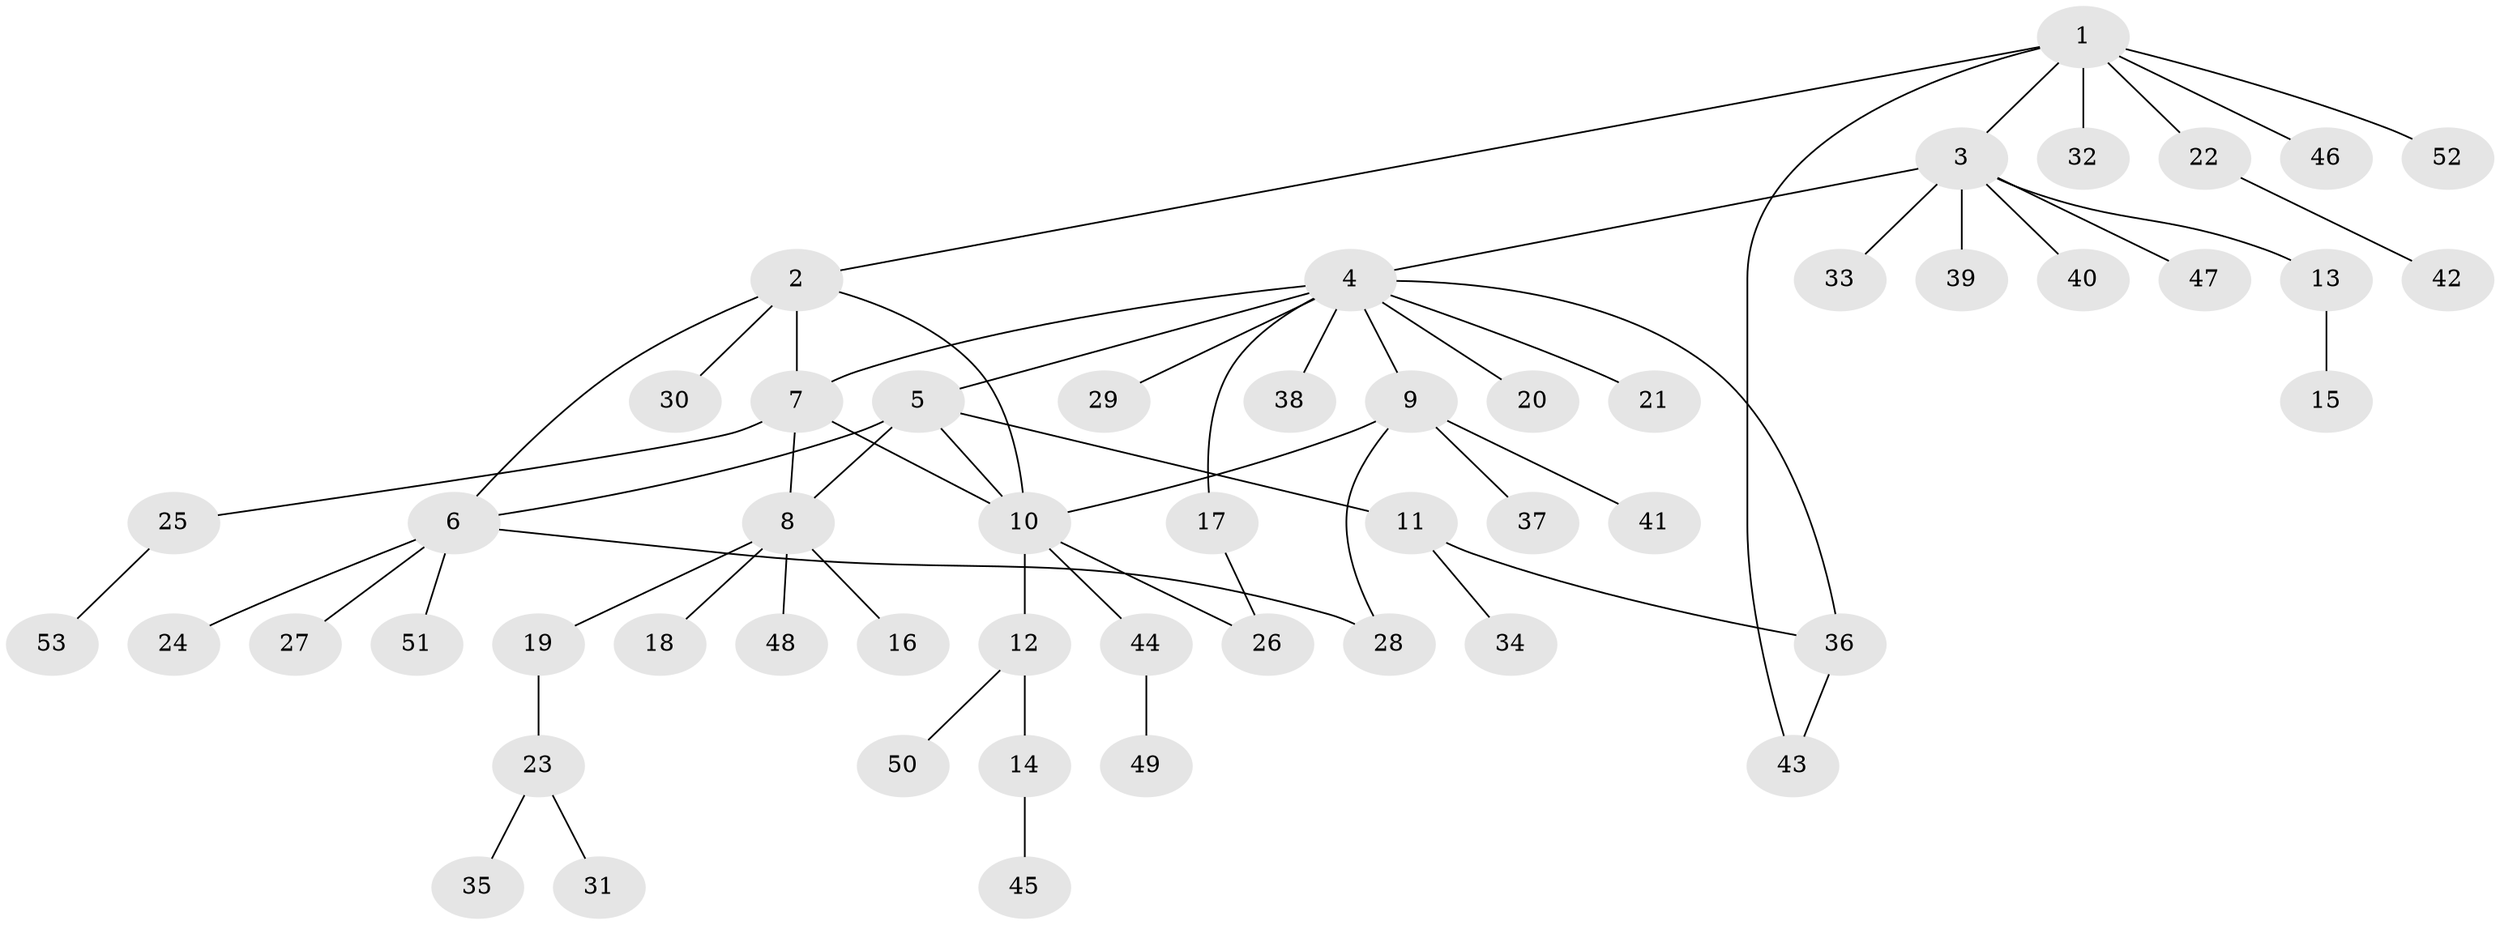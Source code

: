// coarse degree distribution, {6: 0.06666666666666667, 9: 0.06666666666666667, 1: 0.8666666666666667}
// Generated by graph-tools (version 1.1) at 2025/57/03/04/25 21:57:57]
// undirected, 53 vertices, 62 edges
graph export_dot {
graph [start="1"]
  node [color=gray90,style=filled];
  1;
  2;
  3;
  4;
  5;
  6;
  7;
  8;
  9;
  10;
  11;
  12;
  13;
  14;
  15;
  16;
  17;
  18;
  19;
  20;
  21;
  22;
  23;
  24;
  25;
  26;
  27;
  28;
  29;
  30;
  31;
  32;
  33;
  34;
  35;
  36;
  37;
  38;
  39;
  40;
  41;
  42;
  43;
  44;
  45;
  46;
  47;
  48;
  49;
  50;
  51;
  52;
  53;
  1 -- 2;
  1 -- 3;
  1 -- 22;
  1 -- 32;
  1 -- 43;
  1 -- 46;
  1 -- 52;
  2 -- 6;
  2 -- 7;
  2 -- 10;
  2 -- 30;
  3 -- 4;
  3 -- 13;
  3 -- 33;
  3 -- 39;
  3 -- 40;
  3 -- 47;
  4 -- 5;
  4 -- 7;
  4 -- 9;
  4 -- 17;
  4 -- 20;
  4 -- 21;
  4 -- 29;
  4 -- 36;
  4 -- 38;
  5 -- 6;
  5 -- 8;
  5 -- 10;
  5 -- 11;
  6 -- 24;
  6 -- 27;
  6 -- 28;
  6 -- 51;
  7 -- 8;
  7 -- 10;
  7 -- 25;
  8 -- 16;
  8 -- 18;
  8 -- 19;
  8 -- 48;
  9 -- 10;
  9 -- 28;
  9 -- 37;
  9 -- 41;
  10 -- 12;
  10 -- 26;
  10 -- 44;
  11 -- 34;
  11 -- 36;
  12 -- 14;
  12 -- 50;
  13 -- 15;
  14 -- 45;
  17 -- 26;
  19 -- 23;
  22 -- 42;
  23 -- 31;
  23 -- 35;
  25 -- 53;
  36 -- 43;
  44 -- 49;
}
